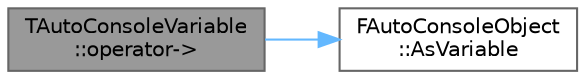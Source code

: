 digraph "TAutoConsoleVariable::operator-&gt;"
{
 // INTERACTIVE_SVG=YES
 // LATEX_PDF_SIZE
  bgcolor="transparent";
  edge [fontname=Helvetica,fontsize=10,labelfontname=Helvetica,labelfontsize=10];
  node [fontname=Helvetica,fontsize=10,shape=box,height=0.2,width=0.4];
  rankdir="LR";
  Node1 [id="Node000001",label="TAutoConsoleVariable\l::operator-\>",height=0.2,width=0.4,color="gray40", fillcolor="grey60", style="filled", fontcolor="black",tooltip="Dereference back to a variable."];
  Node1 -> Node2 [id="edge1_Node000001_Node000002",color="steelblue1",style="solid",tooltip=" "];
  Node2 [id="Node000002",label="FAutoConsoleObject\l::AsVariable",height=0.2,width=0.4,color="grey40", fillcolor="white", style="filled",URL="$dd/d5e/classFAutoConsoleObject.html#a4c4c74e599f4f9a999a2dec5f0c59da4",tooltip="returns the contained console object as an IConsoleVariable"];
}
